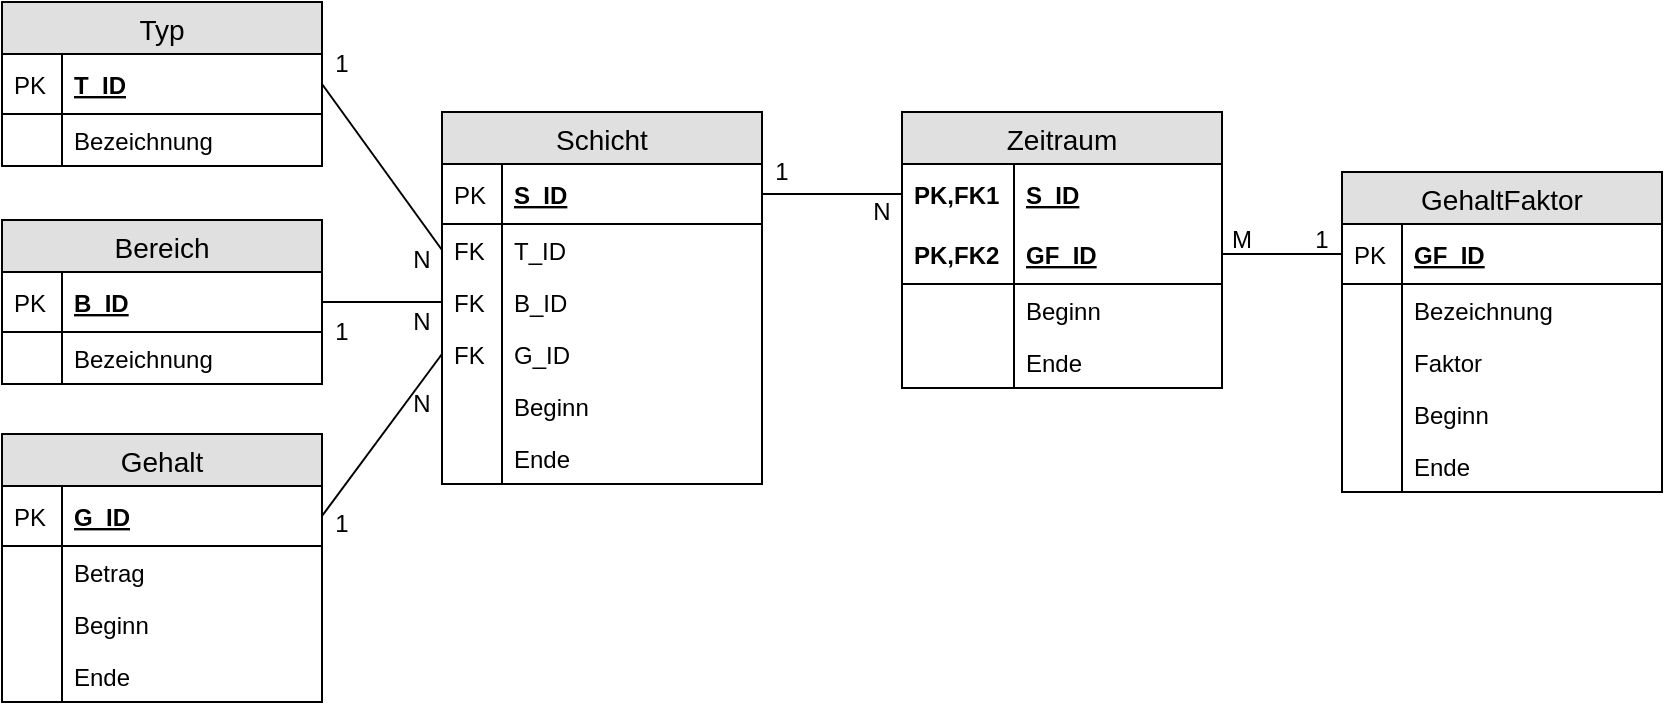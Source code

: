 <mxfile version="12.2.7" type="device" pages="1"><diagram id="tmpfbt-Zzsdb4mvqp7rS" name="Page-1"><mxGraphModel dx="1123" dy="840" grid="1" gridSize="10" guides="1" tooltips="1" connect="1" arrows="1" fold="1" page="1" pageScale="1" pageWidth="100" pageHeight="100" math="0" shadow="0"><root><mxCell id="0"/><mxCell id="1" parent="0"/><mxCell id="W-iGECquZvu1cSJNNArE-1" value="Typ" style="swimlane;fontStyle=0;childLayout=stackLayout;horizontal=1;startSize=26;fillColor=#e0e0e0;horizontalStack=0;resizeParent=1;resizeParentMax=0;resizeLast=0;collapsible=1;marginBottom=0;swimlaneFillColor=#ffffff;align=center;fontSize=14;" vertex="1" parent="1"><mxGeometry x="-40" y="109" width="160" height="82" as="geometry"/></mxCell><mxCell id="W-iGECquZvu1cSJNNArE-2" value="T_ID" style="shape=partialRectangle;top=0;left=0;right=0;bottom=1;align=left;verticalAlign=middle;fillColor=none;spacingLeft=34;spacingRight=4;overflow=hidden;rotatable=0;points=[[0,0.5],[1,0.5]];portConstraint=eastwest;dropTarget=0;fontStyle=5;fontSize=12;" vertex="1" parent="W-iGECquZvu1cSJNNArE-1"><mxGeometry y="26" width="160" height="30" as="geometry"/></mxCell><mxCell id="W-iGECquZvu1cSJNNArE-3" value="PK" style="shape=partialRectangle;top=0;left=0;bottom=0;fillColor=none;align=left;verticalAlign=middle;spacingLeft=4;spacingRight=4;overflow=hidden;rotatable=0;points=[];portConstraint=eastwest;part=1;fontSize=12;" vertex="1" connectable="0" parent="W-iGECquZvu1cSJNNArE-2"><mxGeometry width="30" height="30" as="geometry"/></mxCell><mxCell id="W-iGECquZvu1cSJNNArE-4" value="Bezeichnung" style="shape=partialRectangle;top=0;left=0;right=0;bottom=0;align=left;verticalAlign=top;fillColor=none;spacingLeft=34;spacingRight=4;overflow=hidden;rotatable=0;points=[[0,0.5],[1,0.5]];portConstraint=eastwest;dropTarget=0;fontSize=12;" vertex="1" parent="W-iGECquZvu1cSJNNArE-1"><mxGeometry y="56" width="160" height="26" as="geometry"/></mxCell><mxCell id="W-iGECquZvu1cSJNNArE-5" value="" style="shape=partialRectangle;top=0;left=0;bottom=0;fillColor=none;align=left;verticalAlign=top;spacingLeft=4;spacingRight=4;overflow=hidden;rotatable=0;points=[];portConstraint=eastwest;part=1;fontSize=12;" vertex="1" connectable="0" parent="W-iGECquZvu1cSJNNArE-4"><mxGeometry width="30" height="26" as="geometry"/></mxCell><mxCell id="W-iGECquZvu1cSJNNArE-12" value="Bereich" style="swimlane;fontStyle=0;childLayout=stackLayout;horizontal=1;startSize=26;fillColor=#e0e0e0;horizontalStack=0;resizeParent=1;resizeParentMax=0;resizeLast=0;collapsible=1;marginBottom=0;swimlaneFillColor=#ffffff;align=center;fontSize=14;" vertex="1" parent="1"><mxGeometry x="-40" y="218" width="160" height="82" as="geometry"/></mxCell><mxCell id="W-iGECquZvu1cSJNNArE-13" value="B_ID" style="shape=partialRectangle;top=0;left=0;right=0;bottom=1;align=left;verticalAlign=middle;fillColor=none;spacingLeft=34;spacingRight=4;overflow=hidden;rotatable=0;points=[[0,0.5],[1,0.5]];portConstraint=eastwest;dropTarget=0;fontStyle=5;fontSize=12;" vertex="1" parent="W-iGECquZvu1cSJNNArE-12"><mxGeometry y="26" width="160" height="30" as="geometry"/></mxCell><mxCell id="W-iGECquZvu1cSJNNArE-14" value="PK" style="shape=partialRectangle;top=0;left=0;bottom=0;fillColor=none;align=left;verticalAlign=middle;spacingLeft=4;spacingRight=4;overflow=hidden;rotatable=0;points=[];portConstraint=eastwest;part=1;fontSize=12;" vertex="1" connectable="0" parent="W-iGECquZvu1cSJNNArE-13"><mxGeometry width="30" height="30" as="geometry"/></mxCell><mxCell id="W-iGECquZvu1cSJNNArE-15" value="Bezeichnung" style="shape=partialRectangle;top=0;left=0;right=0;bottom=0;align=left;verticalAlign=top;fillColor=none;spacingLeft=34;spacingRight=4;overflow=hidden;rotatable=0;points=[[0,0.5],[1,0.5]];portConstraint=eastwest;dropTarget=0;fontSize=12;" vertex="1" parent="W-iGECquZvu1cSJNNArE-12"><mxGeometry y="56" width="160" height="26" as="geometry"/></mxCell><mxCell id="W-iGECquZvu1cSJNNArE-16" value="" style="shape=partialRectangle;top=0;left=0;bottom=0;fillColor=none;align=left;verticalAlign=top;spacingLeft=4;spacingRight=4;overflow=hidden;rotatable=0;points=[];portConstraint=eastwest;part=1;fontSize=12;" vertex="1" connectable="0" parent="W-iGECquZvu1cSJNNArE-15"><mxGeometry width="30" height="26" as="geometry"/></mxCell><mxCell id="W-iGECquZvu1cSJNNArE-23" value="Zeitraum" style="swimlane;fontStyle=0;childLayout=stackLayout;horizontal=1;startSize=26;fillColor=#e0e0e0;horizontalStack=0;resizeParent=1;resizeParentMax=0;resizeLast=0;collapsible=1;marginBottom=0;swimlaneFillColor=#ffffff;align=center;fontSize=14;" vertex="1" parent="1"><mxGeometry x="410" y="164" width="160" height="138" as="geometry"/></mxCell><mxCell id="W-iGECquZvu1cSJNNArE-24" value="S_ID" style="shape=partialRectangle;top=0;left=0;right=0;bottom=0;align=left;verticalAlign=middle;fillColor=none;spacingLeft=60;spacingRight=4;overflow=hidden;rotatable=0;points=[[0,0.5],[1,0.5]];portConstraint=eastwest;dropTarget=0;fontStyle=5;fontSize=12;" vertex="1" parent="W-iGECquZvu1cSJNNArE-23"><mxGeometry y="26" width="160" height="30" as="geometry"/></mxCell><mxCell id="W-iGECquZvu1cSJNNArE-25" value="PK,FK1" style="shape=partialRectangle;fontStyle=1;top=0;left=0;bottom=0;fillColor=none;align=left;verticalAlign=middle;spacingLeft=4;spacingRight=4;overflow=hidden;rotatable=0;points=[];portConstraint=eastwest;part=1;fontSize=12;" vertex="1" connectable="0" parent="W-iGECquZvu1cSJNNArE-24"><mxGeometry width="56" height="30" as="geometry"/></mxCell><mxCell id="W-iGECquZvu1cSJNNArE-26" value="GF_ID" style="shape=partialRectangle;top=0;left=0;right=0;bottom=1;align=left;verticalAlign=middle;fillColor=none;spacingLeft=60;spacingRight=4;overflow=hidden;rotatable=0;points=[[0,0.5],[1,0.5]];portConstraint=eastwest;dropTarget=0;fontStyle=5;fontSize=12;" vertex="1" parent="W-iGECquZvu1cSJNNArE-23"><mxGeometry y="56" width="160" height="30" as="geometry"/></mxCell><mxCell id="W-iGECquZvu1cSJNNArE-27" value="PK,FK2" style="shape=partialRectangle;fontStyle=1;top=0;left=0;bottom=0;fillColor=none;align=left;verticalAlign=middle;spacingLeft=4;spacingRight=4;overflow=hidden;rotatable=0;points=[];portConstraint=eastwest;part=1;fontSize=12;" vertex="1" connectable="0" parent="W-iGECquZvu1cSJNNArE-26"><mxGeometry width="56" height="30" as="geometry"/></mxCell><mxCell id="W-iGECquZvu1cSJNNArE-28" value="Beginn" style="shape=partialRectangle;top=0;left=0;right=0;bottom=0;align=left;verticalAlign=top;fillColor=none;spacingLeft=60;spacingRight=4;overflow=hidden;rotatable=0;points=[[0,0.5],[1,0.5]];portConstraint=eastwest;dropTarget=0;fontSize=12;" vertex="1" parent="W-iGECquZvu1cSJNNArE-23"><mxGeometry y="86" width="160" height="26" as="geometry"/></mxCell><mxCell id="W-iGECquZvu1cSJNNArE-29" value="" style="shape=partialRectangle;top=0;left=0;bottom=0;fillColor=none;align=left;verticalAlign=top;spacingLeft=4;spacingRight=4;overflow=hidden;rotatable=0;points=[];portConstraint=eastwest;part=1;fontSize=12;" vertex="1" connectable="0" parent="W-iGECquZvu1cSJNNArE-28"><mxGeometry width="56" height="26" as="geometry"/></mxCell><mxCell id="W-iGECquZvu1cSJNNArE-65" value="Ende" style="shape=partialRectangle;top=0;left=0;right=0;bottom=0;align=left;verticalAlign=top;fillColor=none;spacingLeft=60;spacingRight=4;overflow=hidden;rotatable=0;points=[[0,0.5],[1,0.5]];portConstraint=eastwest;dropTarget=0;fontSize=12;" vertex="1" parent="W-iGECquZvu1cSJNNArE-23"><mxGeometry y="112" width="160" height="26" as="geometry"/></mxCell><mxCell id="W-iGECquZvu1cSJNNArE-66" value="" style="shape=partialRectangle;top=0;left=0;bottom=0;fillColor=none;align=left;verticalAlign=top;spacingLeft=4;spacingRight=4;overflow=hidden;rotatable=0;points=[];portConstraint=eastwest;part=1;fontSize=12;" vertex="1" connectable="0" parent="W-iGECquZvu1cSJNNArE-65"><mxGeometry width="56" height="26" as="geometry"/></mxCell><mxCell id="W-iGECquZvu1cSJNNArE-30" value="Schicht" style="swimlane;fontStyle=0;childLayout=stackLayout;horizontal=1;startSize=26;fillColor=#e0e0e0;horizontalStack=0;resizeParent=1;resizeParentMax=0;resizeLast=0;collapsible=1;marginBottom=0;swimlaneFillColor=#ffffff;align=center;fontSize=14;" vertex="1" parent="1"><mxGeometry x="180" y="164" width="160" height="186" as="geometry"><mxRectangle x="230" y="190" width="80" height="26" as="alternateBounds"/></mxGeometry></mxCell><mxCell id="W-iGECquZvu1cSJNNArE-31" value="S_ID" style="shape=partialRectangle;top=0;left=0;right=0;bottom=1;align=left;verticalAlign=middle;fillColor=none;spacingLeft=34;spacingRight=4;overflow=hidden;rotatable=0;points=[[0,0.5],[1,0.5]];portConstraint=eastwest;dropTarget=0;fontStyle=5;fontSize=12;" vertex="1" parent="W-iGECquZvu1cSJNNArE-30"><mxGeometry y="26" width="160" height="30" as="geometry"/></mxCell><mxCell id="W-iGECquZvu1cSJNNArE-32" value="PK" style="shape=partialRectangle;top=0;left=0;bottom=0;fillColor=none;align=left;verticalAlign=middle;spacingLeft=4;spacingRight=4;overflow=hidden;rotatable=0;points=[];portConstraint=eastwest;part=1;fontSize=12;" vertex="1" connectable="0" parent="W-iGECquZvu1cSJNNArE-31"><mxGeometry width="30" height="30" as="geometry"/></mxCell><mxCell id="W-iGECquZvu1cSJNNArE-33" value="T_ID" style="shape=partialRectangle;top=0;left=0;right=0;bottom=0;align=left;verticalAlign=top;fillColor=none;spacingLeft=34;spacingRight=4;overflow=hidden;rotatable=0;points=[[0,0.5],[1,0.5]];portConstraint=eastwest;dropTarget=0;fontSize=12;" vertex="1" parent="W-iGECquZvu1cSJNNArE-30"><mxGeometry y="56" width="160" height="26" as="geometry"/></mxCell><mxCell id="W-iGECquZvu1cSJNNArE-34" value="FK" style="shape=partialRectangle;top=0;left=0;bottom=0;fillColor=none;align=left;verticalAlign=top;spacingLeft=4;spacingRight=4;overflow=hidden;rotatable=0;points=[];portConstraint=eastwest;part=1;fontSize=12;" vertex="1" connectable="0" parent="W-iGECquZvu1cSJNNArE-33"><mxGeometry width="30" height="26" as="geometry"/></mxCell><mxCell id="W-iGECquZvu1cSJNNArE-35" value="B_ID" style="shape=partialRectangle;top=0;left=0;right=0;bottom=0;align=left;verticalAlign=top;fillColor=none;spacingLeft=34;spacingRight=4;overflow=hidden;rotatable=0;points=[[0,0.5],[1,0.5]];portConstraint=eastwest;dropTarget=0;fontSize=12;" vertex="1" parent="W-iGECquZvu1cSJNNArE-30"><mxGeometry y="82" width="160" height="26" as="geometry"/></mxCell><mxCell id="W-iGECquZvu1cSJNNArE-36" value="FK" style="shape=partialRectangle;top=0;left=0;bottom=0;fillColor=none;align=left;verticalAlign=top;spacingLeft=4;spacingRight=4;overflow=hidden;rotatable=0;points=[];portConstraint=eastwest;part=1;fontSize=12;" vertex="1" connectable="0" parent="W-iGECquZvu1cSJNNArE-35"><mxGeometry width="30" height="26" as="geometry"/></mxCell><mxCell id="W-iGECquZvu1cSJNNArE-37" value="G_ID" style="shape=partialRectangle;top=0;left=0;right=0;bottom=0;align=left;verticalAlign=top;fillColor=none;spacingLeft=34;spacingRight=4;overflow=hidden;rotatable=0;points=[[0,0.5],[1,0.5]];portConstraint=eastwest;dropTarget=0;fontSize=12;" vertex="1" parent="W-iGECquZvu1cSJNNArE-30"><mxGeometry y="108" width="160" height="26" as="geometry"/></mxCell><mxCell id="W-iGECquZvu1cSJNNArE-38" value="FK" style="shape=partialRectangle;top=0;left=0;bottom=0;fillColor=none;align=left;verticalAlign=top;spacingLeft=4;spacingRight=4;overflow=hidden;rotatable=0;points=[];portConstraint=eastwest;part=1;fontSize=12;" vertex="1" connectable="0" parent="W-iGECquZvu1cSJNNArE-37"><mxGeometry width="30" height="26" as="geometry"/></mxCell><mxCell id="W-iGECquZvu1cSJNNArE-67" value="Beginn" style="shape=partialRectangle;top=0;left=0;right=0;bottom=0;align=left;verticalAlign=top;fillColor=none;spacingLeft=34;spacingRight=4;overflow=hidden;rotatable=0;points=[[0,0.5],[1,0.5]];portConstraint=eastwest;dropTarget=0;fontSize=12;" vertex="1" parent="W-iGECquZvu1cSJNNArE-30"><mxGeometry y="134" width="160" height="26" as="geometry"/></mxCell><mxCell id="W-iGECquZvu1cSJNNArE-68" value="" style="shape=partialRectangle;top=0;left=0;bottom=0;fillColor=none;align=left;verticalAlign=top;spacingLeft=4;spacingRight=4;overflow=hidden;rotatable=0;points=[];portConstraint=eastwest;part=1;fontSize=12;" vertex="1" connectable="0" parent="W-iGECquZvu1cSJNNArE-67"><mxGeometry width="30" height="26" as="geometry"/></mxCell><mxCell id="W-iGECquZvu1cSJNNArE-69" value="Ende" style="shape=partialRectangle;top=0;left=0;right=0;bottom=0;align=left;verticalAlign=top;fillColor=none;spacingLeft=34;spacingRight=4;overflow=hidden;rotatable=0;points=[[0,0.5],[1,0.5]];portConstraint=eastwest;dropTarget=0;fontSize=12;" vertex="1" parent="W-iGECquZvu1cSJNNArE-30"><mxGeometry y="160" width="160" height="26" as="geometry"/></mxCell><mxCell id="W-iGECquZvu1cSJNNArE-70" value="" style="shape=partialRectangle;top=0;left=0;bottom=0;fillColor=none;align=left;verticalAlign=top;spacingLeft=4;spacingRight=4;overflow=hidden;rotatable=0;points=[];portConstraint=eastwest;part=1;fontSize=12;" vertex="1" connectable="0" parent="W-iGECquZvu1cSJNNArE-69"><mxGeometry width="30" height="26" as="geometry"/></mxCell><mxCell id="W-iGECquZvu1cSJNNArE-41" value="GehaltFaktor" style="swimlane;fontStyle=0;childLayout=stackLayout;horizontal=1;startSize=26;fillColor=#e0e0e0;horizontalStack=0;resizeParent=1;resizeParentMax=0;resizeLast=0;collapsible=1;marginBottom=0;swimlaneFillColor=#ffffff;align=center;fontSize=14;" vertex="1" parent="1"><mxGeometry x="630" y="194" width="160" height="160" as="geometry"/></mxCell><mxCell id="W-iGECquZvu1cSJNNArE-42" value="GF_ID" style="shape=partialRectangle;top=0;left=0;right=0;bottom=1;align=left;verticalAlign=middle;fillColor=none;spacingLeft=34;spacingRight=4;overflow=hidden;rotatable=0;points=[[0,0.5],[1,0.5]];portConstraint=eastwest;dropTarget=0;fontStyle=5;fontSize=12;" vertex="1" parent="W-iGECquZvu1cSJNNArE-41"><mxGeometry y="26" width="160" height="30" as="geometry"/></mxCell><mxCell id="W-iGECquZvu1cSJNNArE-43" value="PK" style="shape=partialRectangle;top=0;left=0;bottom=0;fillColor=none;align=left;verticalAlign=middle;spacingLeft=4;spacingRight=4;overflow=hidden;rotatable=0;points=[];portConstraint=eastwest;part=1;fontSize=12;" vertex="1" connectable="0" parent="W-iGECquZvu1cSJNNArE-42"><mxGeometry width="30" height="30" as="geometry"/></mxCell><mxCell id="W-iGECquZvu1cSJNNArE-44" value="Bezeichnung" style="shape=partialRectangle;top=0;left=0;right=0;bottom=0;align=left;verticalAlign=top;fillColor=none;spacingLeft=34;spacingRight=4;overflow=hidden;rotatable=0;points=[[0,0.5],[1,0.5]];portConstraint=eastwest;dropTarget=0;fontSize=12;" vertex="1" parent="W-iGECquZvu1cSJNNArE-41"><mxGeometry y="56" width="160" height="26" as="geometry"/></mxCell><mxCell id="W-iGECquZvu1cSJNNArE-45" value="" style="shape=partialRectangle;top=0;left=0;bottom=0;fillColor=none;align=left;verticalAlign=top;spacingLeft=4;spacingRight=4;overflow=hidden;rotatable=0;points=[];portConstraint=eastwest;part=1;fontSize=12;" vertex="1" connectable="0" parent="W-iGECquZvu1cSJNNArE-44"><mxGeometry width="30" height="26" as="geometry"/></mxCell><mxCell id="W-iGECquZvu1cSJNNArE-46" value="Faktor" style="shape=partialRectangle;top=0;left=0;right=0;bottom=0;align=left;verticalAlign=top;fillColor=none;spacingLeft=34;spacingRight=4;overflow=hidden;rotatable=0;points=[[0,0.5],[1,0.5]];portConstraint=eastwest;dropTarget=0;fontSize=12;" vertex="1" parent="W-iGECquZvu1cSJNNArE-41"><mxGeometry y="82" width="160" height="26" as="geometry"/></mxCell><mxCell id="W-iGECquZvu1cSJNNArE-47" value="" style="shape=partialRectangle;top=0;left=0;bottom=0;fillColor=none;align=left;verticalAlign=top;spacingLeft=4;spacingRight=4;overflow=hidden;rotatable=0;points=[];portConstraint=eastwest;part=1;fontSize=12;" vertex="1" connectable="0" parent="W-iGECquZvu1cSJNNArE-46"><mxGeometry width="30" height="26" as="geometry"/></mxCell><mxCell id="W-iGECquZvu1cSJNNArE-71" value="Beginn" style="shape=partialRectangle;top=0;left=0;right=0;bottom=0;align=left;verticalAlign=top;fillColor=none;spacingLeft=34;spacingRight=4;overflow=hidden;rotatable=0;points=[[0,0.5],[1,0.5]];portConstraint=eastwest;dropTarget=0;fontSize=12;" vertex="1" parent="W-iGECquZvu1cSJNNArE-41"><mxGeometry y="108" width="160" height="26" as="geometry"/></mxCell><mxCell id="W-iGECquZvu1cSJNNArE-72" value="" style="shape=partialRectangle;top=0;left=0;bottom=0;fillColor=none;align=left;verticalAlign=top;spacingLeft=4;spacingRight=4;overflow=hidden;rotatable=0;points=[];portConstraint=eastwest;part=1;fontSize=12;" vertex="1" connectable="0" parent="W-iGECquZvu1cSJNNArE-71"><mxGeometry width="30" height="26" as="geometry"/></mxCell><mxCell id="W-iGECquZvu1cSJNNArE-75" value="Ende" style="shape=partialRectangle;top=0;left=0;right=0;bottom=0;align=left;verticalAlign=top;fillColor=none;spacingLeft=34;spacingRight=4;overflow=hidden;rotatable=0;points=[[0,0.5],[1,0.5]];portConstraint=eastwest;dropTarget=0;fontSize=12;" vertex="1" parent="W-iGECquZvu1cSJNNArE-41"><mxGeometry y="134" width="160" height="26" as="geometry"/></mxCell><mxCell id="W-iGECquZvu1cSJNNArE-76" value="" style="shape=partialRectangle;top=0;left=0;bottom=0;fillColor=none;align=left;verticalAlign=top;spacingLeft=4;spacingRight=4;overflow=hidden;rotatable=0;points=[];portConstraint=eastwest;part=1;fontSize=12;" vertex="1" connectable="0" parent="W-iGECquZvu1cSJNNArE-75"><mxGeometry width="30" height="26" as="geometry"/></mxCell><mxCell id="W-iGECquZvu1cSJNNArE-52" value="Gehalt" style="swimlane;fontStyle=0;childLayout=stackLayout;horizontal=1;startSize=26;fillColor=#e0e0e0;horizontalStack=0;resizeParent=1;resizeParentMax=0;resizeLast=0;collapsible=1;marginBottom=0;swimlaneFillColor=#ffffff;align=center;fontSize=14;" vertex="1" parent="1"><mxGeometry x="-40" y="325" width="160" height="134" as="geometry"/></mxCell><mxCell id="W-iGECquZvu1cSJNNArE-53" value="G_ID" style="shape=partialRectangle;top=0;left=0;right=0;bottom=1;align=left;verticalAlign=middle;fillColor=none;spacingLeft=34;spacingRight=4;overflow=hidden;rotatable=0;points=[[0,0.5],[1,0.5]];portConstraint=eastwest;dropTarget=0;fontStyle=5;fontSize=12;" vertex="1" parent="W-iGECquZvu1cSJNNArE-52"><mxGeometry y="26" width="160" height="30" as="geometry"/></mxCell><mxCell id="W-iGECquZvu1cSJNNArE-54" value="PK" style="shape=partialRectangle;top=0;left=0;bottom=0;fillColor=none;align=left;verticalAlign=middle;spacingLeft=4;spacingRight=4;overflow=hidden;rotatable=0;points=[];portConstraint=eastwest;part=1;fontSize=12;" vertex="1" connectable="0" parent="W-iGECquZvu1cSJNNArE-53"><mxGeometry width="30" height="30" as="geometry"/></mxCell><mxCell id="W-iGECquZvu1cSJNNArE-55" value="Betrag" style="shape=partialRectangle;top=0;left=0;right=0;bottom=0;align=left;verticalAlign=top;fillColor=none;spacingLeft=34;spacingRight=4;overflow=hidden;rotatable=0;points=[[0,0.5],[1,0.5]];portConstraint=eastwest;dropTarget=0;fontSize=12;" vertex="1" parent="W-iGECquZvu1cSJNNArE-52"><mxGeometry y="56" width="160" height="26" as="geometry"/></mxCell><mxCell id="W-iGECquZvu1cSJNNArE-56" value="" style="shape=partialRectangle;top=0;left=0;bottom=0;fillColor=none;align=left;verticalAlign=top;spacingLeft=4;spacingRight=4;overflow=hidden;rotatable=0;points=[];portConstraint=eastwest;part=1;fontSize=12;" vertex="1" connectable="0" parent="W-iGECquZvu1cSJNNArE-55"><mxGeometry width="30" height="26" as="geometry"/></mxCell><mxCell id="W-iGECquZvu1cSJNNArE-57" value="Beginn" style="shape=partialRectangle;top=0;left=0;right=0;bottom=0;align=left;verticalAlign=top;fillColor=none;spacingLeft=34;spacingRight=4;overflow=hidden;rotatable=0;points=[[0,0.5],[1,0.5]];portConstraint=eastwest;dropTarget=0;fontSize=12;" vertex="1" parent="W-iGECquZvu1cSJNNArE-52"><mxGeometry y="82" width="160" height="26" as="geometry"/></mxCell><mxCell id="W-iGECquZvu1cSJNNArE-58" value="" style="shape=partialRectangle;top=0;left=0;bottom=0;fillColor=none;align=left;verticalAlign=top;spacingLeft=4;spacingRight=4;overflow=hidden;rotatable=0;points=[];portConstraint=eastwest;part=1;fontSize=12;" vertex="1" connectable="0" parent="W-iGECquZvu1cSJNNArE-57"><mxGeometry width="30" height="26" as="geometry"/></mxCell><mxCell id="W-iGECquZvu1cSJNNArE-59" value="Ende" style="shape=partialRectangle;top=0;left=0;right=0;bottom=0;align=left;verticalAlign=top;fillColor=none;spacingLeft=34;spacingRight=4;overflow=hidden;rotatable=0;points=[[0,0.5],[1,0.5]];portConstraint=eastwest;dropTarget=0;fontSize=12;" vertex="1" parent="W-iGECquZvu1cSJNNArE-52"><mxGeometry y="108" width="160" height="26" as="geometry"/></mxCell><mxCell id="W-iGECquZvu1cSJNNArE-60" value="" style="shape=partialRectangle;top=0;left=0;bottom=0;fillColor=none;align=left;verticalAlign=top;spacingLeft=4;spacingRight=4;overflow=hidden;rotatable=0;points=[];portConstraint=eastwest;part=1;fontSize=12;" vertex="1" connectable="0" parent="W-iGECquZvu1cSJNNArE-59"><mxGeometry width="30" height="26" as="geometry"/></mxCell><mxCell id="W-iGECquZvu1cSJNNArE-77" value="" style="endArrow=none;html=1;entryX=1;entryY=0.5;entryDx=0;entryDy=0;exitX=0;exitY=0.5;exitDx=0;exitDy=0;" edge="1" parent="1" source="W-iGECquZvu1cSJNNArE-33" target="W-iGECquZvu1cSJNNArE-2"><mxGeometry width="50" height="50" relative="1" as="geometry"><mxPoint x="-40" y="530" as="sourcePoint"/><mxPoint x="10" y="480" as="targetPoint"/></mxGeometry></mxCell><mxCell id="W-iGECquZvu1cSJNNArE-78" value="" style="endArrow=none;html=1;entryX=1;entryY=0.5;entryDx=0;entryDy=0;exitX=0;exitY=0.5;exitDx=0;exitDy=0;" edge="1" parent="1" source="W-iGECquZvu1cSJNNArE-35" target="W-iGECquZvu1cSJNNArE-13"><mxGeometry width="50" height="50" relative="1" as="geometry"><mxPoint x="210" y="245" as="sourcePoint"/><mxPoint x="130" y="160" as="targetPoint"/></mxGeometry></mxCell><mxCell id="W-iGECquZvu1cSJNNArE-79" value="" style="endArrow=none;html=1;entryX=1;entryY=0.5;entryDx=0;entryDy=0;exitX=0;exitY=0.5;exitDx=0;exitDy=0;" edge="1" parent="1" source="W-iGECquZvu1cSJNNArE-37" target="W-iGECquZvu1cSJNNArE-53"><mxGeometry width="50" height="50" relative="1" as="geometry"><mxPoint x="220" y="255" as="sourcePoint"/><mxPoint x="140" y="170" as="targetPoint"/></mxGeometry></mxCell><mxCell id="W-iGECquZvu1cSJNNArE-80" value="" style="endArrow=none;html=1;entryX=1;entryY=0.5;entryDx=0;entryDy=0;exitX=0;exitY=0.5;exitDx=0;exitDy=0;" edge="1" parent="1" source="W-iGECquZvu1cSJNNArE-24" target="W-iGECquZvu1cSJNNArE-31"><mxGeometry width="50" height="50" relative="1" as="geometry"><mxPoint x="230" y="265" as="sourcePoint"/><mxPoint x="150" y="180" as="targetPoint"/></mxGeometry></mxCell><mxCell id="W-iGECquZvu1cSJNNArE-81" value="" style="endArrow=none;html=1;entryX=1;entryY=0.5;entryDx=0;entryDy=0;exitX=0;exitY=0.5;exitDx=0;exitDy=0;" edge="1" parent="1" source="W-iGECquZvu1cSJNNArE-42" target="W-iGECquZvu1cSJNNArE-26"><mxGeometry width="50" height="50" relative="1" as="geometry"><mxPoint x="240" y="275" as="sourcePoint"/><mxPoint x="160" y="190" as="targetPoint"/></mxGeometry></mxCell><mxCell id="W-iGECquZvu1cSJNNArE-82" value="1" style="text;html=1;strokeColor=none;fillColor=none;align=center;verticalAlign=middle;whiteSpace=wrap;rounded=0;" vertex="1" parent="1"><mxGeometry x="110" y="360" width="40" height="20" as="geometry"/></mxCell><mxCell id="W-iGECquZvu1cSJNNArE-83" value="1" style="text;html=1;strokeColor=none;fillColor=none;align=center;verticalAlign=middle;whiteSpace=wrap;rounded=0;" vertex="1" parent="1"><mxGeometry x="110" y="264" width="40" height="20" as="geometry"/></mxCell><mxCell id="W-iGECquZvu1cSJNNArE-84" value="1" style="text;html=1;strokeColor=none;fillColor=none;align=center;verticalAlign=middle;whiteSpace=wrap;rounded=0;" vertex="1" parent="1"><mxGeometry x="110" y="130" width="40" height="20" as="geometry"/></mxCell><mxCell id="W-iGECquZvu1cSJNNArE-85" value="1" style="text;html=1;strokeColor=none;fillColor=none;align=center;verticalAlign=middle;whiteSpace=wrap;rounded=0;" vertex="1" parent="1"><mxGeometry x="330" y="184" width="40" height="20" as="geometry"/></mxCell><mxCell id="W-iGECquZvu1cSJNNArE-87" value="1" style="text;html=1;strokeColor=none;fillColor=none;align=center;verticalAlign=middle;whiteSpace=wrap;rounded=0;" vertex="1" parent="1"><mxGeometry x="600" y="218" width="40" height="20" as="geometry"/></mxCell><mxCell id="W-iGECquZvu1cSJNNArE-88" value="N" style="text;html=1;strokeColor=none;fillColor=none;align=center;verticalAlign=middle;whiteSpace=wrap;rounded=0;" vertex="1" parent="1"><mxGeometry x="150" y="228" width="40" height="20" as="geometry"/></mxCell><mxCell id="W-iGECquZvu1cSJNNArE-90" value="N" style="text;html=1;strokeColor=none;fillColor=none;align=center;verticalAlign=middle;whiteSpace=wrap;rounded=0;" vertex="1" parent="1"><mxGeometry x="150" y="259" width="40" height="20" as="geometry"/></mxCell><mxCell id="W-iGECquZvu1cSJNNArE-91" value="N" style="text;html=1;strokeColor=none;fillColor=none;align=center;verticalAlign=middle;whiteSpace=wrap;rounded=0;" vertex="1" parent="1"><mxGeometry x="150" y="300" width="40" height="20" as="geometry"/></mxCell><mxCell id="W-iGECquZvu1cSJNNArE-92" value="N" style="text;html=1;strokeColor=none;fillColor=none;align=center;verticalAlign=middle;whiteSpace=wrap;rounded=0;" vertex="1" parent="1"><mxGeometry x="380" y="204" width="40" height="20" as="geometry"/></mxCell><mxCell id="W-iGECquZvu1cSJNNArE-93" value="M" style="text;html=1;strokeColor=none;fillColor=none;align=center;verticalAlign=middle;whiteSpace=wrap;rounded=0;" vertex="1" parent="1"><mxGeometry x="560" y="218" width="40" height="20" as="geometry"/></mxCell></root></mxGraphModel></diagram></mxfile>